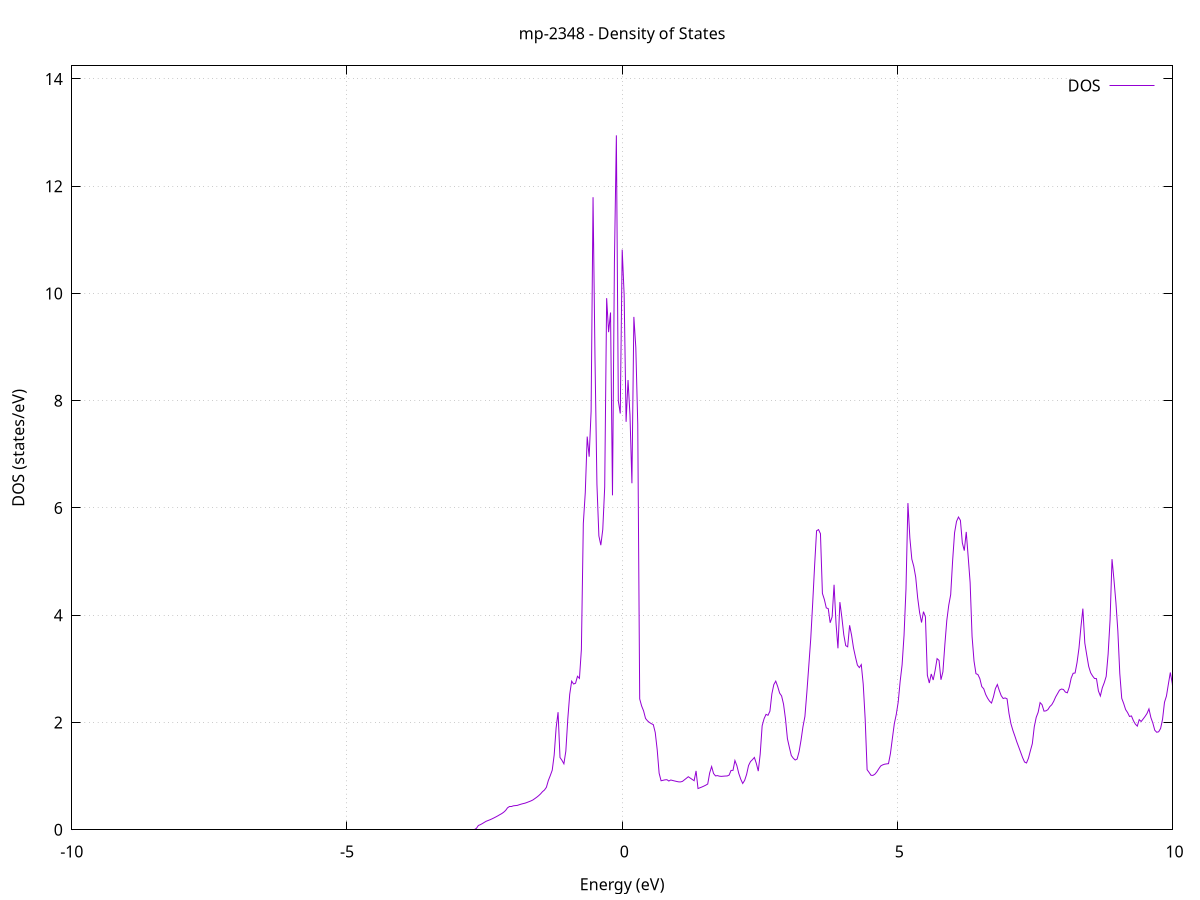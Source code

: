 set title 'mp-2348 - Density of States'
set xlabel 'Energy (eV)'
set ylabel 'DOS (states/eV)'
set grid
set xrange [-10:10]
set yrange [0:14.244]
set xzeroaxis lt -1
set terminal png size 800,600
set output 'mp-2348_dos_gnuplot.png'
plot '-' using 1:2 with lines title 'DOS'
-47.395100 0.000000
-47.359800 0.000000
-47.324500 0.000000
-47.289200 0.000000
-47.253900 0.000000
-47.218500 0.000000
-47.183200 0.000000
-47.147900 0.000000
-47.112600 0.000000
-47.077300 0.000000
-47.042000 0.000000
-47.006600 0.000000
-46.971300 0.000000
-46.936000 0.000000
-46.900700 0.000000
-46.865400 0.000000
-46.830100 0.000000
-46.794700 0.000000
-46.759400 0.000000
-46.724100 0.000000
-46.688800 0.000000
-46.653500 0.000000
-46.618100 0.000000
-46.582800 0.000000
-46.547500 0.000000
-46.512200 0.000000
-46.476900 0.000000
-46.441600 0.000000
-46.406200 0.000000
-46.370900 0.000000
-46.335600 0.000000
-46.300300 0.000000
-46.265000 0.000000
-46.229700 0.000000
-46.194300 0.000000
-46.159000 0.000000
-46.123700 0.000000
-46.088400 0.000000
-46.053100 0.000000
-46.017700 0.000000
-45.982400 0.000000
-45.947100 0.000000
-45.911800 0.000000
-45.876500 0.000000
-45.841200 0.000000
-45.805800 0.000000
-45.770500 0.000000
-45.735200 0.000000
-45.699900 0.000000
-45.664600 0.000000
-45.629300 0.000000
-45.593900 0.000000
-45.558600 0.000000
-45.523300 0.000000
-45.488000 0.000000
-45.452700 0.000000
-45.417400 0.000000
-45.382000 0.000000
-45.346700 0.000000
-45.311400 0.000000
-45.276100 0.000000
-45.240800 0.000000
-45.205400 0.000000
-45.170100 0.000000
-45.134800 0.000000
-45.099500 0.000000
-45.064200 0.000000
-45.028900 0.000000
-44.993500 0.000000
-44.958200 0.000000
-44.922900 0.000000
-44.887600 0.000000
-44.852300 0.000000
-44.817000 0.000000
-44.781600 0.000000
-44.746300 0.000000
-44.711000 0.000000
-44.675700 0.000000
-44.640400 0.000000
-44.605000 0.000000
-44.569700 0.000000
-44.534400 0.000000
-44.499100 0.000000
-44.463800 0.000000
-44.428500 0.000000
-44.393100 0.000000
-44.357800 0.000000
-44.322500 0.000000
-44.287200 0.000000
-44.251900 0.000000
-44.216600 0.000000
-44.181200 7.364400
-44.145900 14.150700
-44.110600 21.345800
-44.075300 66.966100
-44.040000 0.000000
-44.004600 0.000000
-43.969300 0.000000
-43.934000 0.000000
-43.898700 0.000000
-43.863400 0.000000
-43.828100 0.000000
-43.792700 0.000000
-43.757400 0.000000
-43.722100 0.000000
-43.686800 0.000000
-43.651500 0.000000
-43.616200 0.000000
-43.580800 0.000000
-43.545500 0.000000
-43.510200 0.000000
-43.474900 0.000000
-43.439600 0.000000
-43.404200 0.000000
-43.368900 0.000000
-43.333600 0.000000
-43.298300 0.000000
-43.263000 0.000000
-43.227700 0.000000
-43.192300 0.000000
-43.157000 0.000000
-43.121700 0.000000
-43.086400 0.000000
-43.051100 0.000000
-43.015800 0.000000
-42.980400 0.000000
-42.945100 0.000000
-42.909800 0.000000
-42.874500 0.000000
-42.839200 0.000000
-42.803900 0.000000
-42.768500 0.000000
-42.733200 0.000000
-42.697900 0.000000
-42.662600 0.000000
-42.627300 0.000000
-42.591900 0.000000
-42.556600 0.000000
-42.521300 0.000000
-42.486000 0.000000
-42.450700 0.000000
-42.415400 0.000000
-42.380000 0.000000
-42.344700 0.000000
-42.309400 0.000000
-42.274100 0.000000
-42.238800 0.000000
-42.203500 0.000000
-42.168100 0.000000
-42.132800 0.000000
-42.097500 0.000000
-42.062200 0.000000
-42.026900 0.000000
-41.991500 0.000000
-41.956200 0.000000
-41.920900 0.000000
-41.885600 0.000000
-41.850300 0.000000
-41.815000 0.000000
-41.779600 0.000000
-41.744300 0.000000
-41.709000 0.000000
-41.673700 0.000000
-41.638400 0.000000
-41.603100 0.000000
-41.567700 0.000000
-41.532400 0.000000
-41.497100 0.000000
-41.461800 0.000000
-41.426500 0.000000
-41.391100 0.000000
-41.355800 0.000000
-41.320500 0.000000
-41.285200 0.000000
-41.249900 0.000000
-41.214600 0.000000
-41.179200 0.000000
-41.143900 0.000000
-41.108600 0.000000
-41.073300 0.000000
-41.038000 0.000000
-41.002700 0.000000
-40.967300 0.000000
-40.932000 0.000000
-40.896700 0.000000
-40.861400 0.000000
-40.826100 0.000000
-40.790700 0.000000
-40.755400 0.000000
-40.720100 0.000000
-40.684800 0.000000
-40.649500 0.000000
-40.614200 0.000000
-40.578800 0.000000
-40.543500 0.000000
-40.508200 0.000000
-40.472900 0.000000
-40.437600 0.000000
-40.402300 0.000000
-40.366900 0.000000
-40.331600 0.000000
-40.296300 0.000000
-40.261000 0.000000
-40.225700 0.000000
-40.190300 0.000000
-40.155000 0.000000
-40.119700 0.000000
-40.084400 0.000000
-40.049100 0.000000
-40.013800 0.000000
-39.978400 0.000000
-39.943100 0.000000
-39.907800 0.000000
-39.872500 0.000000
-39.837200 0.000000
-39.801900 0.000000
-39.766500 0.000000
-39.731200 0.000000
-39.695900 0.000000
-39.660600 0.000000
-39.625300 0.000000
-39.590000 0.000000
-39.554600 0.000000
-39.519300 0.000000
-39.484000 0.000000
-39.448700 0.000000
-39.413400 0.000000
-39.378000 0.000000
-39.342700 0.000000
-39.307400 0.000000
-39.272100 0.000000
-39.236800 0.000000
-39.201500 0.000000
-39.166100 0.000000
-39.130800 0.000000
-39.095500 0.000000
-39.060200 0.000000
-39.024900 0.000000
-38.989600 0.000000
-38.954200 0.000000
-38.918900 0.000000
-38.883600 0.000000
-38.848300 0.000000
-38.813000 0.000000
-38.777600 0.000000
-38.742300 0.000000
-38.707000 0.000000
-38.671700 0.000000
-38.636400 0.000000
-38.601100 0.000000
-38.565700 0.000000
-38.530400 0.000000
-38.495100 0.000000
-38.459800 0.000000
-38.424500 0.000000
-38.389200 0.000000
-38.353800 0.000000
-38.318500 0.000000
-38.283200 0.000000
-38.247900 0.000000
-38.212600 0.000000
-38.177200 0.000000
-38.141900 0.000000
-38.106600 0.000000
-38.071300 0.000000
-38.036000 0.000000
-38.000700 0.000000
-37.965300 0.000000
-37.930000 0.000000
-37.894700 0.000000
-37.859400 0.000000
-37.824100 0.000000
-37.788800 0.000000
-37.753400 0.000000
-37.718100 0.000000
-37.682800 0.000000
-37.647500 0.000000
-37.612200 0.000000
-37.576800 0.000000
-37.541500 0.000000
-37.506200 0.000000
-37.470900 0.000000
-37.435600 0.000000
-37.400300 0.000000
-37.364900 0.000000
-37.329600 0.000000
-37.294300 0.000000
-37.259000 0.000000
-37.223700 0.000000
-37.188400 0.000000
-37.153000 0.000000
-37.117700 0.000000
-37.082400 0.000000
-37.047100 0.000000
-37.011800 0.000000
-36.976500 0.000000
-36.941100 0.000000
-36.905800 0.000000
-36.870500 0.000000
-36.835200 0.000000
-36.799900 0.000000
-36.764500 0.000000
-36.729200 0.000000
-36.693900 0.000000
-36.658600 0.000000
-36.623300 0.000000
-36.588000 0.000000
-36.552600 0.000000
-36.517300 0.000000
-36.482000 0.000000
-36.446700 0.000000
-36.411400 0.000000
-36.376100 0.000000
-36.340700 0.000000
-36.305400 0.000000
-36.270100 0.000000
-36.234800 0.000000
-36.199500 0.000000
-36.164100 0.000000
-36.128800 0.000000
-36.093500 0.000000
-36.058200 0.000000
-36.022900 0.000000
-35.987600 0.000000
-35.952200 0.000000
-35.916900 0.000000
-35.881600 0.000000
-35.846300 0.000000
-35.811000 0.000000
-35.775700 0.000000
-35.740300 0.000000
-35.705000 0.000000
-35.669700 0.000000
-35.634400 0.000000
-35.599100 0.000000
-35.563700 0.000000
-35.528400 0.000000
-35.493100 0.000000
-35.457800 0.000000
-35.422500 0.000000
-35.387200 0.000000
-35.351800 0.000000
-35.316500 0.000000
-35.281200 0.000000
-35.245900 0.000000
-35.210600 0.000000
-35.175300 0.000000
-35.139900 0.000000
-35.104600 0.000000
-35.069300 0.000000
-35.034000 0.000000
-34.998700 0.000000
-34.963300 0.000000
-34.928000 0.000000
-34.892700 0.000000
-34.857400 0.000000
-34.822100 0.000000
-34.786800 0.000000
-34.751400 0.000000
-34.716100 0.000000
-34.680800 0.000000
-34.645500 0.000000
-34.610200 0.000000
-34.574900 0.000000
-34.539500 0.000000
-34.504200 0.000000
-34.468900 0.000000
-34.433600 0.000000
-34.398300 0.000000
-34.363000 0.000000
-34.327600 0.000000
-34.292300 0.000000
-34.257000 0.000000
-34.221700 0.000000
-34.186400 0.000000
-34.151000 0.000000
-34.115700 0.000000
-34.080400 0.000000
-34.045100 0.000000
-34.009800 0.000000
-33.974500 0.000000
-33.939100 0.000000
-33.903800 0.000000
-33.868500 0.000000
-33.833200 0.000000
-33.797900 0.000000
-33.762600 0.000000
-33.727200 0.000000
-33.691900 0.000000
-33.656600 0.000000
-33.621300 0.000000
-33.586000 0.000000
-33.550600 0.000000
-33.515300 0.000000
-33.480000 0.000000
-33.444700 0.000000
-33.409400 0.000000
-33.374100 0.000000
-33.338700 0.000000
-33.303400 0.000000
-33.268100 0.000000
-33.232800 0.000000
-33.197500 0.000000
-33.162200 0.000000
-33.126800 0.000000
-33.091500 0.000000
-33.056200 0.000000
-33.020900 0.000000
-32.985600 0.000000
-32.950200 0.000000
-32.914900 0.000000
-32.879600 0.000000
-32.844300 0.000000
-32.809000 0.000000
-32.773700 0.000000
-32.738300 0.000000
-32.703000 0.000000
-32.667700 0.000000
-32.632400 0.000000
-32.597100 0.000000
-32.561800 0.000000
-32.526400 0.000000
-32.491100 0.000000
-32.455800 0.000000
-32.420500 0.000000
-32.385200 0.000000
-32.349800 0.000000
-32.314500 0.000000
-32.279200 0.000000
-32.243900 0.000000
-32.208600 0.000000
-32.173300 0.000000
-32.137900 0.000000
-32.102600 0.000000
-32.067300 0.000000
-32.032000 0.000000
-31.996700 0.000000
-31.961400 0.000000
-31.926000 0.000000
-31.890700 0.000000
-31.855400 0.000000
-31.820100 0.000000
-31.784800 0.000000
-31.749500 0.000000
-31.714100 0.000000
-31.678800 0.000000
-31.643500 0.000000
-31.608200 0.000000
-31.572900 0.000000
-31.537500 0.000000
-31.502200 0.000000
-31.466900 0.000000
-31.431600 0.000000
-31.396300 0.000000
-31.361000 0.000000
-31.325600 0.000000
-31.290300 0.000000
-31.255000 0.000000
-31.219700 0.000000
-31.184400 0.000000
-31.149100 0.000000
-31.113700 0.000000
-31.078400 0.000000
-31.043100 0.000000
-31.007800 0.000000
-30.972500 0.000000
-30.937100 0.000000
-30.901800 0.000000
-30.866500 0.000000
-30.831200 0.000000
-30.795900 0.000000
-30.760600 0.000000
-30.725200 0.000000
-30.689900 0.000000
-30.654600 0.000000
-30.619300 0.000000
-30.584000 0.000000
-30.548700 0.000000
-30.513300 0.000000
-30.478000 0.000000
-30.442700 0.000000
-30.407400 0.000000
-30.372100 0.000000
-30.336700 0.000000
-30.301400 0.000000
-30.266100 0.000000
-30.230800 0.000000
-30.195500 0.000000
-30.160200 0.000000
-30.124800 0.000000
-30.089500 0.000000
-30.054200 0.000000
-30.018900 0.000000
-29.983600 0.000000
-29.948300 0.000000
-29.912900 0.000000
-29.877600 0.000000
-29.842300 0.000000
-29.807000 0.000000
-29.771700 0.000000
-29.736300 0.000000
-29.701000 0.000000
-29.665700 0.000000
-29.630400 0.000000
-29.595100 0.000000
-29.559800 0.000000
-29.524400 0.000000
-29.489100 0.000000
-29.453800 0.000000
-29.418500 0.000000
-29.383200 0.000000
-29.347900 0.000000
-29.312500 0.000000
-29.277200 0.000000
-29.241900 0.000000
-29.206600 0.000000
-29.171300 0.000000
-29.136000 0.000000
-29.100600 0.000000
-29.065300 0.000000
-29.030000 0.000000
-28.994700 0.000000
-28.959400 0.000000
-28.924000 0.000000
-28.888700 0.000000
-28.853400 0.000000
-28.818100 0.000000
-28.782800 0.000000
-28.747500 0.000000
-28.712100 0.000000
-28.676800 0.000000
-28.641500 0.000000
-28.606200 0.000000
-28.570900 0.000000
-28.535600 0.000000
-28.500200 0.000000
-28.464900 0.000000
-28.429600 0.000000
-28.394300 0.000000
-28.359000 0.000000
-28.323600 0.000000
-28.288300 0.000000
-28.253000 0.000000
-28.217700 0.000000
-28.182400 0.000000
-28.147100 0.000000
-28.111700 0.000000
-28.076400 0.000000
-28.041100 0.000000
-28.005800 0.000000
-27.970500 0.000000
-27.935200 0.000000
-27.899800 0.000000
-27.864500 0.000000
-27.829200 0.000000
-27.793900 0.000000
-27.758600 0.000000
-27.723200 0.000000
-27.687900 0.000000
-27.652600 0.000000
-27.617300 0.000000
-27.582000 0.000000
-27.546700 0.000000
-27.511300 0.000000
-27.476000 0.000000
-27.440700 0.000000
-27.405400 0.000000
-27.370100 0.000000
-27.334800 0.000000
-27.299400 0.000000
-27.264100 0.000000
-27.228800 0.000000
-27.193500 0.000000
-27.158200 0.000000
-27.122800 0.000000
-27.087500 0.000000
-27.052200 0.000000
-27.016900 0.000000
-26.981600 0.000000
-26.946300 0.000000
-26.910900 0.000000
-26.875600 0.000000
-26.840300 0.000000
-26.805000 0.000000
-26.769700 0.000000
-26.734400 0.000000
-26.699000 0.000000
-26.663700 0.000000
-26.628400 0.000000
-26.593100 0.000000
-26.557800 0.000000
-26.522500 0.000000
-26.487100 0.000000
-26.451800 0.000000
-26.416500 0.000000
-26.381200 0.000000
-26.345900 0.000000
-26.310500 0.000000
-26.275200 0.000000
-26.239900 0.000000
-26.204600 0.000000
-26.169300 0.000000
-26.134000 0.000000
-26.098600 0.000000
-26.063300 0.000000
-26.028000 0.000000
-25.992700 0.000000
-25.957400 0.000000
-25.922100 0.000000
-25.886700 0.000000
-25.851400 0.000000
-25.816100 0.000000
-25.780800 0.000000
-25.745500 0.000000
-25.710100 0.000000
-25.674800 0.000000
-25.639500 0.000000
-25.604200 0.000000
-25.568900 0.000000
-25.533600 0.000000
-25.498200 0.000000
-25.462900 0.000000
-25.427600 0.000000
-25.392300 0.000000
-25.357000 0.000000
-25.321700 0.000000
-25.286300 0.000000
-25.251000 0.000000
-25.215700 0.000000
-25.180400 0.000000
-25.145100 0.000000
-25.109700 0.000000
-25.074400 0.000000
-25.039100 0.000000
-25.003800 0.000000
-24.968500 0.000000
-24.933200 0.000000
-24.897800 0.000000
-24.862500 0.000000
-24.827200 0.000000
-24.791900 0.000000
-24.756600 0.000000
-24.721300 0.000000
-24.685900 0.000000
-24.650600 0.000000
-24.615300 0.000000
-24.580000 0.000000
-24.544700 0.000000
-24.509300 0.000000
-24.474000 0.000000
-24.438700 0.000000
-24.403400 0.000000
-24.368100 0.000000
-24.332800 0.000000
-24.297400 0.000000
-24.262100 0.000000
-24.226800 0.000000
-24.191500 0.000000
-24.156200 0.000000
-24.120900 0.000000
-24.085500 0.000000
-24.050200 0.000000
-24.014900 0.000000
-23.979600 0.000000
-23.944300 0.000000
-23.909000 0.000000
-23.873600 0.000000
-23.838300 0.000000
-23.803000 0.000000
-23.767700 0.000000
-23.732400 0.000000
-23.697000 0.000000
-23.661700 0.000000
-23.626400 0.000000
-23.591100 0.000000
-23.555800 0.000000
-23.520500 0.000000
-23.485100 0.000000
-23.449800 0.000000
-23.414500 0.000000
-23.379200 0.000000
-23.343900 0.000000
-23.308600 0.000000
-23.273200 0.000000
-23.237900 0.000000
-23.202600 0.000000
-23.167300 0.000000
-23.132000 0.000000
-23.096600 0.000000
-23.061300 0.000000
-23.026000 0.000000
-22.990700 0.000000
-22.955400 0.000000
-22.920100 0.000000
-22.884700 0.000000
-22.849400 0.000000
-22.814100 0.000000
-22.778800 0.000000
-22.743500 0.000000
-22.708200 0.000000
-22.672800 0.000000
-22.637500 0.000000
-22.602200 0.000000
-22.566900 10.969600
-22.531600 35.209800
-22.496200 25.376900
-22.460900 17.901600
-22.425600 4.376900
-22.390300 3.705500
-22.355000 3.069500
-22.319700 5.857800
-22.284300 10.354900
-22.249000 12.501600
-22.213700 17.253300
-22.178400 19.277300
-22.143100 28.000900
-22.107800 30.868100
-22.072400 21.798100
-22.037100 29.175500
-22.001800 35.065900
-21.966500 23.371800
-21.931200 0.000000
-21.895800 0.000000
-21.860500 0.000000
-21.825200 0.000000
-21.789900 0.000000
-21.754600 0.000000
-21.719300 0.000000
-21.683900 0.000000
-21.648600 0.000000
-21.613300 0.000000
-21.578000 0.000000
-21.542700 0.000000
-21.507400 0.000000
-21.472000 0.000000
-21.436700 0.000000
-21.401400 0.000000
-21.366100 0.000000
-21.330800 0.000000
-21.295400 0.000000
-21.260100 0.000000
-21.224800 0.000000
-21.189500 0.000000
-21.154200 0.000000
-21.118900 0.000000
-21.083500 0.000000
-21.048200 0.000000
-21.012900 0.000000
-20.977600 0.000000
-20.942300 0.000000
-20.907000 0.000000
-20.871600 0.000000
-20.836300 0.000000
-20.801000 0.000000
-20.765700 0.000000
-20.730400 0.000000
-20.695100 0.000000
-20.659700 0.000000
-20.624400 0.000000
-20.589100 0.000000
-20.553800 0.000000
-20.518500 0.000000
-20.483100 0.000000
-20.447800 0.000000
-20.412500 0.000000
-20.377200 0.000000
-20.341900 0.000000
-20.306600 0.000000
-20.271200 0.000000
-20.235900 0.000000
-20.200600 0.000000
-20.165300 0.000000
-20.130000 0.000000
-20.094700 0.000000
-20.059300 0.000000
-20.024000 0.000000
-19.988700 0.000000
-19.953400 0.000000
-19.918100 0.000000
-19.882700 0.000000
-19.847400 0.000000
-19.812100 0.000000
-19.776800 0.000000
-19.741500 0.000000
-19.706200 0.000000
-19.670800 0.000000
-19.635500 0.000000
-19.600200 0.000000
-19.564900 0.000000
-19.529600 0.000000
-19.494300 0.000000
-19.458900 0.000000
-19.423600 0.000000
-19.388300 0.000000
-19.353000 0.000000
-19.317700 0.000000
-19.282300 0.000000
-19.247000 0.000000
-19.211700 0.000000
-19.176400 0.000000
-19.141100 0.000000
-19.105800 0.000000
-19.070400 0.000000
-19.035100 0.000000
-18.999800 0.000000
-18.964500 0.000000
-18.929200 0.000000
-18.893900 0.000000
-18.858500 0.000000
-18.823200 0.000000
-18.787900 0.000000
-18.752600 0.000000
-18.717300 0.000000
-18.681900 0.000000
-18.646600 0.000000
-18.611300 0.000000
-18.576000 0.000000
-18.540700 0.000000
-18.505400 0.000000
-18.470000 0.000000
-18.434700 0.000000
-18.399400 0.000000
-18.364100 0.000000
-18.328800 0.000000
-18.293500 0.000000
-18.258100 0.000000
-18.222800 0.000000
-18.187500 0.000000
-18.152200 0.000000
-18.116900 0.000000
-18.081600 0.000000
-18.046200 0.000000
-18.010900 0.000000
-17.975600 0.000000
-17.940300 0.000000
-17.905000 0.000000
-17.869600 0.000000
-17.834300 0.000000
-17.799000 0.000000
-17.763700 0.000000
-17.728400 0.000000
-17.693100 0.000000
-17.657700 0.000000
-17.622400 0.000000
-17.587100 0.000000
-17.551800 0.000000
-17.516500 0.000000
-17.481200 0.000000
-17.445800 0.000000
-17.410500 0.000000
-17.375200 0.000000
-17.339900 0.000000
-17.304600 0.000000
-17.269200 0.000000
-17.233900 0.000000
-17.198600 0.000000
-17.163300 0.000000
-17.128000 0.000000
-17.092700 0.000000
-17.057300 0.000000
-17.022000 0.000000
-16.986700 0.000000
-16.951400 0.000000
-16.916100 0.000000
-16.880800 0.000000
-16.845400 0.000000
-16.810100 0.000000
-16.774800 0.000000
-16.739500 0.000000
-16.704200 0.000000
-16.668800 0.000000
-16.633500 0.000000
-16.598200 0.000000
-16.562900 0.000000
-16.527600 0.000000
-16.492300 0.000000
-16.456900 0.000000
-16.421600 0.000000
-16.386300 0.000000
-16.351000 0.000000
-16.315700 0.000000
-16.280400 0.000000
-16.245000 0.000000
-16.209700 0.000000
-16.174400 0.000000
-16.139100 0.000000
-16.103800 0.000000
-16.068400 0.000000
-16.033100 0.000000
-15.997800 0.000000
-15.962500 0.000000
-15.927200 0.000000
-15.891900 0.000000
-15.856500 0.000000
-15.821200 0.000000
-15.785900 0.000000
-15.750600 0.000000
-15.715300 0.000000
-15.680000 0.000000
-15.644600 0.000000
-15.609300 0.000000
-15.574000 0.000000
-15.538700 0.000000
-15.503400 0.000000
-15.468100 0.000000
-15.432700 0.000000
-15.397400 0.000000
-15.362100 0.000000
-15.326800 0.000000
-15.291500 0.000000
-15.256100 0.000000
-15.220800 0.000000
-15.185500 0.000000
-15.150200 0.000000
-15.114900 0.000000
-15.079600 0.000000
-15.044200 0.000000
-15.008900 0.000000
-14.973600 0.000000
-14.938300 0.000000
-14.903000 0.000000
-14.867700 0.000000
-14.832300 0.000000
-14.797000 0.000000
-14.761700 0.000000
-14.726400 0.000000
-14.691100 0.000000
-14.655700 0.000000
-14.620400 0.000000
-14.585100 0.000000
-14.549800 0.000000
-14.514500 0.000000
-14.479200 0.000000
-14.443800 0.000000
-14.408500 0.000000
-14.373200 0.000000
-14.337900 0.000000
-14.302600 0.000000
-14.267300 0.000000
-14.231900 0.000000
-14.196600 0.000000
-14.161300 0.000000
-14.126000 0.000000
-14.090700 0.000000
-14.055300 0.000000
-14.020000 0.000000
-13.984700 0.000000
-13.949400 0.000000
-13.914100 0.000000
-13.878800 0.000000
-13.843400 0.000000
-13.808100 0.000000
-13.772800 0.000000
-13.737500 0.000000
-13.702200 0.000000
-13.666900 0.000000
-13.631500 0.000000
-13.596200 0.000000
-13.560900 0.000000
-13.525600 0.000000
-13.490300 0.000000
-13.454900 0.000000
-13.419600 0.000000
-13.384300 0.000000
-13.349000 0.000000
-13.313700 0.000000
-13.278400 0.000000
-13.243000 0.000000
-13.207700 0.000000
-13.172400 0.000000
-13.137100 0.000000
-13.101800 0.000000
-13.066500 0.000000
-13.031100 0.000000
-12.995800 0.000000
-12.960500 0.000000
-12.925200 0.000000
-12.889900 0.000000
-12.854600 0.000000
-12.819200 0.000000
-12.783900 0.000000
-12.748600 0.000000
-12.713300 0.000000
-12.678000 0.000000
-12.642600 0.000000
-12.607300 0.000000
-12.572000 0.000000
-12.536700 0.000000
-12.501400 0.000000
-12.466100 0.000000
-12.430700 0.000000
-12.395400 0.000000
-12.360100 0.000000
-12.324800 0.000000
-12.289500 0.000000
-12.254200 0.000000
-12.218800 0.000000
-12.183500 0.000000
-12.148200 0.000000
-12.112900 0.000000
-12.077600 0.000000
-12.042200 0.000000
-12.006900 0.000000
-11.971600 0.000000
-11.936300 0.000000
-11.901000 0.000000
-11.865700 0.000000
-11.830300 0.000000
-11.795000 0.000000
-11.759700 0.000000
-11.724400 0.000000
-11.689100 0.000000
-11.653800 0.000000
-11.618400 0.000000
-11.583100 0.000000
-11.547800 0.000000
-11.512500 0.000000
-11.477200 0.000000
-11.441800 0.000000
-11.406500 0.000000
-11.371200 0.000000
-11.335900 0.000000
-11.300600 0.000000
-11.265300 0.000000
-11.229900 0.000000
-11.194600 0.000000
-11.159300 0.000000
-11.124000 0.000000
-11.088700 0.000000
-11.053400 0.000000
-11.018000 0.000000
-10.982700 0.000000
-10.947400 0.000000
-10.912100 0.000000
-10.876800 0.000000
-10.841400 0.000000
-10.806100 0.000000
-10.770800 0.000000
-10.735500 0.000000
-10.700200 0.000000
-10.664900 0.000000
-10.629500 0.000000
-10.594200 0.000000
-10.558900 0.000000
-10.523600 0.000000
-10.488300 0.000000
-10.453000 0.000000
-10.417600 0.000000
-10.382300 0.000000
-10.347000 0.000000
-10.311700 0.000000
-10.276400 0.000000
-10.241100 0.000000
-10.205700 0.000000
-10.170400 0.000000
-10.135100 0.000000
-10.099800 0.000000
-10.064500 0.000000
-10.029100 0.000000
-9.993800 0.000000
-9.958500 0.000000
-9.923200 0.000000
-9.887900 0.000000
-9.852600 0.000000
-9.817200 0.000000
-9.781900 0.000000
-9.746600 0.000000
-9.711300 0.000000
-9.676000 0.000000
-9.640700 0.000000
-9.605300 0.000000
-9.570000 0.000000
-9.534700 0.000000
-9.499400 0.000000
-9.464100 0.000000
-9.428700 0.000000
-9.393400 0.000000
-9.358100 0.000000
-9.322800 0.000000
-9.287500 0.000000
-9.252200 0.000000
-9.216800 0.000000
-9.181500 0.000000
-9.146200 0.000000
-9.110900 0.000000
-9.075600 0.000000
-9.040300 0.000000
-9.004900 0.000000
-8.969600 0.000000
-8.934300 0.000000
-8.899000 0.000000
-8.863700 0.000000
-8.828300 0.000000
-8.793000 0.000000
-8.757700 0.000000
-8.722400 0.000000
-8.687100 0.000000
-8.651800 0.000000
-8.616400 0.000000
-8.581100 0.000000
-8.545800 0.000000
-8.510500 0.000000
-8.475200 0.000000
-8.439900 0.000000
-8.404500 0.000000
-8.369200 0.000000
-8.333900 0.000000
-8.298600 0.000000
-8.263300 0.000000
-8.227900 0.000000
-8.192600 0.000000
-8.157300 0.000000
-8.122000 0.000000
-8.086700 0.000000
-8.051400 0.000000
-8.016000 0.000000
-7.980700 0.000000
-7.945400 0.000000
-7.910100 0.000000
-7.874800 0.000000
-7.839500 0.000000
-7.804100 0.000000
-7.768800 0.000000
-7.733500 0.000000
-7.698200 0.000000
-7.662900 0.000000
-7.627600 0.000000
-7.592200 0.000000
-7.556900 0.000000
-7.521600 0.000000
-7.486300 0.000000
-7.451000 0.000000
-7.415600 0.000000
-7.380300 0.000000
-7.345000 0.000000
-7.309700 0.000000
-7.274400 0.000000
-7.239100 0.000000
-7.203700 0.000000
-7.168400 0.000000
-7.133100 0.000000
-7.097800 0.000000
-7.062500 0.000000
-7.027200 0.000000
-6.991800 0.000000
-6.956500 0.000000
-6.921200 0.000000
-6.885900 0.000000
-6.850600 0.000000
-6.815200 0.000000
-6.779900 0.000000
-6.744600 0.000000
-6.709300 0.000000
-6.674000 0.000000
-6.638700 0.000000
-6.603300 0.000000
-6.568000 0.000000
-6.532700 0.000000
-6.497400 0.000000
-6.462100 0.000000
-6.426800 0.000000
-6.391400 0.000000
-6.356100 0.000000
-6.320800 0.000000
-6.285500 0.000000
-6.250200 0.000000
-6.214800 0.000000
-6.179500 0.000000
-6.144200 0.000000
-6.108900 0.000000
-6.073600 0.000000
-6.038300 0.000000
-6.002900 0.000000
-5.967600 0.000000
-5.932300 0.000000
-5.897000 0.000000
-5.861700 0.000000
-5.826400 0.000000
-5.791000 0.000000
-5.755700 0.000000
-5.720400 0.000000
-5.685100 0.000000
-5.649800 0.000000
-5.614400 0.000000
-5.579100 0.000000
-5.543800 0.000000
-5.508500 0.000000
-5.473200 0.000000
-5.437900 0.000000
-5.402500 0.000000
-5.367200 0.000000
-5.331900 0.000000
-5.296600 0.000000
-5.261300 0.000000
-5.226000 0.000000
-5.190600 0.000000
-5.155300 0.000000
-5.120000 0.000000
-5.084700 0.000000
-5.049400 0.000000
-5.014000 0.000000
-4.978700 0.000000
-4.943400 0.000000
-4.908100 0.000000
-4.872800 0.000000
-4.837500 0.000000
-4.802100 0.000000
-4.766800 0.000000
-4.731500 0.000000
-4.696200 0.000000
-4.660900 0.000000
-4.625600 0.000000
-4.590200 0.000000
-4.554900 0.000000
-4.519600 0.000000
-4.484300 0.000000
-4.449000 0.000000
-4.413700 0.000000
-4.378300 0.000000
-4.343000 0.000000
-4.307700 0.000000
-4.272400 0.000000
-4.237100 0.000000
-4.201700 0.000000
-4.166400 0.000000
-4.131100 0.000000
-4.095800 0.000000
-4.060500 0.000000
-4.025200 0.000000
-3.989800 0.000000
-3.954500 0.000000
-3.919200 0.000000
-3.883900 0.000000
-3.848600 0.000000
-3.813300 0.000000
-3.777900 0.000000
-3.742600 0.000000
-3.707300 0.000000
-3.672000 0.000000
-3.636700 0.000000
-3.601300 0.000000
-3.566000 0.000000
-3.530700 0.000000
-3.495400 0.000000
-3.460100 0.000000
-3.424800 0.000000
-3.389400 0.000000
-3.354100 0.000000
-3.318800 0.000000
-3.283500 0.000000
-3.248200 0.000000
-3.212900 0.000000
-3.177500 0.000000
-3.142200 0.000000
-3.106900 0.000000
-3.071600 0.000000
-3.036300 0.000000
-3.000900 0.000000
-2.965600 0.000000
-2.930300 0.000000
-2.895000 0.000000
-2.859700 0.000000
-2.824400 0.000000
-2.789000 0.000000
-2.753700 0.000000
-2.718400 0.000000
-2.683100 0.000000
-2.647800 0.026900
-2.612500 0.080300
-2.577100 0.095000
-2.541800 0.114700
-2.506500 0.137100
-2.471200 0.158700
-2.435900 0.172800
-2.400500 0.187200
-2.365200 0.203400
-2.329900 0.221100
-2.294600 0.239800
-2.259300 0.259600
-2.224000 0.281000
-2.188600 0.301100
-2.153300 0.326700
-2.118000 0.359700
-2.082700 0.409400
-2.047400 0.432500
-2.012100 0.432500
-1.976700 0.446700
-1.941400 0.450900
-1.906100 0.454300
-1.870800 0.466600
-1.835500 0.477900
-1.800200 0.487600
-1.764800 0.496200
-1.729500 0.509100
-1.694200 0.523200
-1.658900 0.537400
-1.623600 0.554900
-1.588200 0.580100
-1.552900 0.606300
-1.517600 0.635400
-1.482300 0.669300
-1.447000 0.710700
-1.411700 0.741200
-1.376300 0.792200
-1.341000 0.919500
-1.305700 1.010900
-1.270400 1.111000
-1.235100 1.393200
-1.199800 1.898200
-1.164400 2.193100
-1.129100 1.347800
-1.093800 1.295300
-1.058500 1.230600
-1.023200 1.466200
-0.987800 2.064900
-0.952500 2.526200
-0.917200 2.771600
-0.881900 2.717700
-0.846600 2.732900
-0.811300 2.862400
-0.775900 2.823500
-0.740600 3.361100
-0.705300 5.712900
-0.670000 6.284800
-0.634700 7.332200
-0.599400 6.956200
-0.564000 7.802700
-0.528700 11.794600
-0.493400 8.795700
-0.458100 6.443400
-0.422800 5.479800
-0.387400 5.306600
-0.352100 5.598600
-0.316800 6.393100
-0.281500 9.913200
-0.246200 9.279200
-0.210900 9.645000
-0.175500 6.236400
-0.140200 10.599000
-0.104900 12.949000
-0.069600 7.996300
-0.034300 7.762400
0.001000 10.817600
0.036400 9.973500
0.071700 7.606900
0.107000 8.386400
0.142300 7.734000
0.177600 6.460900
0.213000 9.563100
0.248300 8.993500
0.283600 7.562200
0.318900 2.439800
0.354200 2.307700
0.389500 2.217500
0.424900 2.076300
0.460200 2.031700
0.495500 2.001000
0.530800 1.978100
0.566100 1.960500
0.601400 1.813500
0.636800 1.493700
0.672100 1.054600
0.707400 0.913900
0.742700 0.922400
0.778000 0.930900
0.813300 0.933700
0.848700 0.909000
0.884000 0.928200
0.919300 0.918700
0.954600 0.909800
0.989900 0.901300
1.025300 0.893500
1.060600 0.892300
1.095900 0.902400
1.131200 0.931400
1.166500 0.959500
1.201800 0.989300
1.237200 0.964300
1.272500 0.939000
1.307800 0.914800
1.343100 1.097600
1.378400 0.769100
1.413700 0.783000
1.449100 0.797600
1.484400 0.814000
1.519700 0.831900
1.555000 0.853300
1.590300 1.059100
1.625700 1.178900
1.661000 1.049000
1.696300 1.004700
1.731600 1.010100
1.766900 0.999400
1.802200 0.995800
1.837600 0.999200
1.872900 1.002100
1.908200 1.003500
1.943500 1.019000
1.978800 1.106100
2.014100 1.107900
2.049500 1.290900
2.084800 1.195800
2.120100 1.047800
2.155400 0.942000
2.190700 0.863600
2.226100 0.921900
2.261400 1.032700
2.296700 1.197100
2.332000 1.271200
2.367300 1.307000
2.402600 1.348500
2.438000 1.238400
2.473300 1.093600
2.508600 1.412100
2.543900 1.939000
2.579200 2.071300
2.614500 2.152100
2.649900 2.134800
2.685200 2.211400
2.720500 2.533500
2.755800 2.706900
2.791100 2.771300
2.826500 2.670900
2.861800 2.547900
2.897100 2.496100
2.932400 2.342400
2.967700 2.070200
3.003000 1.698700
3.038400 1.536700
3.073700 1.384700
3.109000 1.335200
3.144300 1.301000
3.179600 1.319400
3.214900 1.456000
3.250300 1.669800
3.285600 1.922700
3.320900 2.112900
3.356200 2.562300
3.391500 3.058000
3.426800 3.559600
3.462200 4.224700
3.497500 4.932100
3.532800 5.575400
3.568100 5.597100
3.603400 5.520800
3.638800 4.408000
3.674100 4.293900
3.709400 4.137100
3.744700 4.123900
3.780000 3.860200
3.815300 3.969600
3.850700 4.568400
3.886000 3.852500
3.921300 3.383500
3.956600 4.245100
3.991900 3.963300
4.027200 3.635800
4.062600 3.433400
4.097900 3.411800
4.133200 3.813300
4.168500 3.630000
4.203800 3.390300
4.239200 3.222700
4.274500 3.070600
4.309800 3.024300
4.345100 3.079800
4.380400 2.715700
4.415700 2.068300
4.451100 1.119700
4.486400 1.070200
4.521700 1.016100
4.557000 1.014200
4.592300 1.036300
4.627600 1.079500
4.663000 1.137100
4.698300 1.189600
4.733600 1.209900
4.768900 1.222600
4.804200 1.228600
4.839600 1.232900
4.874900 1.421200
4.910200 1.703900
4.945500 1.978000
4.980800 2.150800
5.016100 2.382100
5.051500 2.767000
5.086800 3.075700
5.122100 3.625700
5.157400 4.488300
5.192700 6.091700
5.228000 5.440200
5.263400 5.046800
5.298700 4.912200
5.334000 4.709800
5.369300 4.328600
5.404600 4.051900
5.440000 3.864300
5.475300 4.067200
5.510600 3.969500
5.545900 2.881000
5.581200 2.736100
5.616500 2.905300
5.651900 2.792400
5.687200 2.973100
5.722500 3.191200
5.757800 3.158500
5.793100 2.797600
5.828400 2.945400
5.863800 3.452000
5.899100 3.904300
5.934400 4.187900
5.969700 4.384500
6.005000 5.018800
6.040300 5.539300
6.075700 5.749900
6.111000 5.831100
6.146300 5.769500
6.181600 5.346900
6.216900 5.205500
6.252300 5.553800
6.287600 5.090200
6.322900 4.609200
6.358200 3.604200
6.393500 3.147300
6.428800 2.910700
6.464200 2.894900
6.499500 2.818300
6.534800 2.669400
6.570100 2.629100
6.605400 2.523800
6.640700 2.453000
6.676100 2.398000
6.711400 2.363000
6.746700 2.478900
6.782000 2.632400
6.817300 2.708500
6.852700 2.596700
6.888000 2.500100
6.923300 2.448000
6.958600 2.458500
6.993900 2.441300
7.029200 2.168300
7.064600 1.976400
7.099900 1.853300
7.135200 1.749200
7.170500 1.640400
7.205800 1.543500
7.241100 1.445200
7.276500 1.344900
7.311800 1.263500
7.347100 1.245200
7.382400 1.333700
7.417700 1.473000
7.453100 1.605200
7.488400 1.920900
7.523700 2.096200
7.559000 2.191100
7.594300 2.371400
7.629600 2.332300
7.665000 2.212200
7.700300 2.217200
7.735600 2.240200
7.770900 2.296700
7.806200 2.331900
7.841500 2.395200
7.876900 2.477400
7.912200 2.540500
7.947500 2.604200
7.982800 2.624200
8.018100 2.616300
8.053500 2.567700
8.088800 2.554000
8.124100 2.660300
8.159400 2.829200
8.194700 2.917900
8.230000 2.923400
8.265400 3.117700
8.300700 3.386500
8.336000 3.778600
8.371300 4.123900
8.406600 3.482800
8.441900 3.258900
8.477300 3.045600
8.512600 2.928200
8.547900 2.867800
8.583200 2.821100
8.618500 2.817900
8.653800 2.589500
8.689200 2.494500
8.724500 2.647200
8.759800 2.741700
8.795100 2.859900
8.830400 3.277200
8.865800 3.915700
8.901100 5.045500
8.936400 4.662000
8.971700 4.240000
9.007000 3.707600
9.042300 2.912600
9.077700 2.451600
9.113000 2.354500
9.148300 2.241300
9.183600 2.185700
9.218900 2.112600
9.254200 2.122900
9.289600 2.033900
9.324900 1.970400
9.360200 1.932600
9.395500 2.053800
9.430800 2.018600
9.466200 2.065100
9.501500 2.113100
9.536800 2.168500
9.572100 2.253900
9.607400 2.091700
9.642700 1.991100
9.678100 1.856100
9.713400 1.818300
9.748700 1.827300
9.784000 1.890000
9.819300 2.061100
9.854600 2.378100
9.890000 2.493500
9.925300 2.717700
9.960600 2.933500
9.995900 2.728900
10.031200 2.343000
10.066600 2.254500
10.101900 2.192900
10.137200 2.134600
10.172500 2.061600
10.207800 2.017200
10.243100 1.998200
10.278500 2.024600
10.313800 2.055000
10.349100 2.042100
10.384400 2.017500
10.419700 1.826500
10.455000 1.592800
10.490400 1.511200
10.525700 1.448100
10.561000 1.375100
10.596300 1.268500
10.631600 1.152400
10.667000 1.120500
10.702300 1.104100
10.737600 1.090200
10.772900 1.062800
10.808200 1.041500
10.843500 1.068700
10.878900 1.105600
10.914200 1.164700
10.949500 1.218000
10.984800 1.247900
11.020100 1.230100
11.055400 1.151800
11.090800 1.114500
11.126100 1.062800
11.161400 1.021900
11.196700 1.011800
11.232000 1.015600
11.267400 1.040600
11.302700 1.057500
11.338000 1.094600
11.373300 1.064800
11.408600 1.032400
11.443900 1.011400
11.479300 0.990500
11.514600 0.971300
11.549900 0.961400
11.585200 0.958700
11.620500 0.975100
11.655800 1.030900
11.691200 1.069900
11.726500 1.078300
11.761800 1.083500
11.797100 1.113500
11.832400 1.165700
11.867700 1.239800
11.903100 1.367400
11.938400 1.477300
11.973700 1.493500
12.009000 1.471700
12.044300 1.427500
12.079700 1.382800
12.115000 1.359100
12.150300 1.329500
12.185600 1.301800
12.220900 1.280600
12.256200 1.274500
12.291600 1.240100
12.326900 1.174500
12.362200 1.127900
12.397500 1.092800
12.432800 1.062100
12.468100 1.024600
12.503500 0.987000
12.538800 0.965200
12.574100 0.951700
12.609400 0.925700
12.644700 0.837800
12.680100 0.763300
12.715400 0.781800
12.750700 0.937100
12.786000 1.093100
12.821300 1.105000
12.856600 1.127900
12.892000 1.151100
12.927300 1.166000
12.962600 1.169900
12.997900 1.178800
13.033200 1.200100
13.068500 1.235900
13.103900 1.281500
13.139200 1.348300
13.174500 1.393400
13.209800 1.423500
13.245100 1.408700
13.280500 1.398300
13.315800 1.404900
13.351100 1.413500
13.386400 1.431300
13.421700 1.452900
13.457000 1.474800
13.492400 1.499800
13.527700 1.514900
13.563000 1.568400
13.598300 1.635000
13.633600 1.615400
13.668900 1.618400
13.704300 1.613600
13.739600 1.595700
13.774900 1.596200
13.810200 1.624000
13.845500 1.678400
13.880900 1.670600
13.916200 1.662800
13.951500 1.642700
13.986800 1.633800
14.022100 1.528000
14.057400 1.462000
14.092800 1.459400
14.128100 1.436000
14.163400 1.444700
14.198700 1.508000
14.234000 1.556000
14.269300 1.568500
14.304700 1.572100
14.340000 1.529700
14.375300 1.490100
14.410600 1.454100
14.445900 1.451600
14.481200 1.457700
14.516600 1.468200
14.551900 1.518200
14.587200 1.514600
14.622500 1.531500
14.657800 1.518300
14.693200 1.496400
14.728500 1.509000
14.763800 1.561900
14.799100 1.625900
14.834400 1.584600
14.869700 1.555700
14.905100 1.502200
14.940400 1.495100
14.975700 1.445200
15.011000 1.451000
15.046300 1.477400
15.081600 1.539000
15.117000 1.622600
15.152300 1.679900
15.187600 1.780700
15.222900 1.849700
15.258200 2.182500
15.293600 2.090500
15.328900 2.169900
15.364200 2.250600
15.399500 2.245600
15.434800 2.259300
15.470100 2.258700
15.505500 2.154900
15.540800 2.151800
15.576100 2.163600
15.611400 2.157300
15.646700 2.115900
15.682000 2.080300
15.717400 2.045500
15.752700 2.016900
15.788000 1.990100
15.823300 1.961700
15.858600 1.946500
15.894000 1.919900
15.929300 1.916800
15.964600 1.906600
15.999900 1.835300
16.035200 1.795300
16.070500 1.758000
16.105900 1.711300
16.141200 1.684400
16.176500 1.686700
16.211800 1.706700
16.247100 1.735500
16.282400 1.743500
16.317800 1.746600
16.353100 1.762500
16.388400 1.784500
16.423700 1.822500
16.459000 1.827700
16.494400 1.838000
16.529700 1.844200
16.565000 1.863400
16.600300 1.884300
16.635600 1.912100
16.670900 2.062400
16.706300 2.020300
16.741600 2.015800
16.776900 2.053900
16.812200 2.182800
16.847500 2.321800
16.882800 2.407900
16.918200 2.515500
16.953500 2.537800
16.988800 2.541000
17.024100 2.534900
17.059400 2.356500
17.094700 2.259900
17.130100 2.225900
17.165400 2.156500
17.200700 2.098900
17.236000 2.072600
17.271300 2.059300
17.306700 2.046100
17.342000 2.000700
17.377300 1.951100
17.412600 2.016500
17.447900 2.231800
17.483200 2.441700
17.518600 2.306000
17.553900 2.059400
17.589200 1.965000
17.624500 1.938700
17.659800 1.958200
17.695100 2.073400
17.730500 2.245200
17.765800 2.086900
17.801100 1.855400
17.836400 1.654900
17.871700 1.538300
17.907100 1.490700
17.942400 1.435300
17.977700 1.387700
18.013000 1.360800
18.048300 1.342200
18.083600 1.317200
18.119000 1.301400
18.154300 1.294800
18.189600 1.282100
18.224900 1.233400
18.260200 1.233900
18.295500 1.196600
18.330900 1.129100
18.366200 1.075800
18.401500 1.007700
18.436800 0.942300
18.472100 0.911000
18.507500 0.897900
18.542800 0.875500
18.578100 0.867400
18.613400 0.842800
18.648700 0.804400
18.684000 0.764100
18.719400 0.713400
18.754700 0.697800
18.790000 0.720700
18.825300 0.745400
18.860600 0.749600
18.895900 0.758100
18.931300 0.766300
18.966600 0.771200
19.001900 0.759500
19.037200 0.735700
19.072500 0.723000
19.107900 0.630900
19.143200 0.567800
19.178500 0.510300
19.213800 0.442700
19.249100 0.302700
19.284400 0.225400
19.319800 0.183100
19.355100 0.155000
19.390400 0.145200
19.425700 0.130000
19.461000 0.096500
19.496300 0.048100
19.531700 0.038800
19.567000 0.031200
19.602300 0.022500
19.637600 0.017000
19.672900 0.013600
19.708200 0.010700
19.743600 0.008400
19.778900 0.006500
19.814200 0.004800
19.849500 0.003400
19.884800 0.002200
19.920200 0.001200
19.955500 0.000600
19.990800 0.000200
20.026100 0.000000
20.061400 0.000000
20.096700 0.000000
20.132100 0.000000
20.167400 0.000000
20.202700 0.000000
20.238000 0.000000
20.273300 0.000000
20.308600 0.000000
20.344000 0.000000
20.379300 0.000000
20.414600 0.000000
20.449900 0.000000
20.485200 0.000000
20.520600 0.000000
20.555900 0.000000
20.591200 0.000000
20.626500 0.000000
20.661800 0.000000
20.697100 0.000000
20.732500 0.000000
20.767800 0.000000
20.803100 0.000000
20.838400 0.000000
20.873700 0.000000
20.909000 0.000000
20.944400 0.000000
20.979700 0.000000
21.015000 0.000000
21.050300 0.000000
21.085600 0.000000
21.121000 0.000000
21.156300 0.000000
21.191600 0.000000
21.226900 0.000000
21.262200 0.000000
21.297500 0.000000
21.332900 0.000000
21.368200 0.000000
21.403500 0.000000
21.438800 0.000000
21.474100 0.000000
21.509400 0.000000
21.544800 0.000000
21.580100 0.000000
21.615400 0.000000
21.650700 0.000000
21.686000 0.000000
21.721400 0.000000
21.756700 0.000000
21.792000 0.000000
21.827300 0.000000
21.862600 0.000000
21.897900 0.000000
21.933300 0.000000
21.968600 0.000000
22.003900 0.000000
22.039200 0.000000
22.074500 0.000000
22.109800 0.000000
22.145200 0.000000
22.180500 0.000000
22.215800 0.000000
22.251100 0.000000
22.286400 0.000000
22.321700 0.000000
22.357100 0.000000
22.392400 0.000000
22.427700 0.000000
22.463000 0.000000
22.498300 0.000000
22.533700 0.000000
22.569000 0.000000
22.604300 0.000000
22.639600 0.000000
22.674900 0.000000
22.710200 0.000000
22.745600 0.000000
22.780900 0.000000
22.816200 0.000000
22.851500 0.000000
22.886800 0.000000
22.922100 0.000000
22.957500 0.000000
22.992800 0.000000
23.028100 0.000000
23.063400 0.000000
23.098700 0.000000
23.134100 0.000000
23.169400 0.000000
23.204700 0.000000
23.240000 0.000000
e
